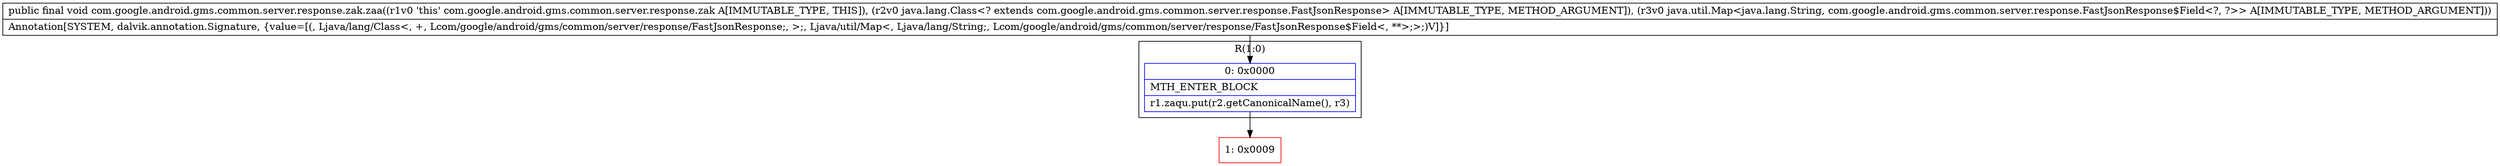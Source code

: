 digraph "CFG forcom.google.android.gms.common.server.response.zak.zaa(Ljava\/lang\/Class;Ljava\/util\/Map;)V" {
subgraph cluster_Region_690107134 {
label = "R(1:0)";
node [shape=record,color=blue];
Node_0 [shape=record,label="{0\:\ 0x0000|MTH_ENTER_BLOCK\l|r1.zaqu.put(r2.getCanonicalName(), r3)\l}"];
}
Node_1 [shape=record,color=red,label="{1\:\ 0x0009}"];
MethodNode[shape=record,label="{public final void com.google.android.gms.common.server.response.zak.zaa((r1v0 'this' com.google.android.gms.common.server.response.zak A[IMMUTABLE_TYPE, THIS]), (r2v0 java.lang.Class\<? extends com.google.android.gms.common.server.response.FastJsonResponse\> A[IMMUTABLE_TYPE, METHOD_ARGUMENT]), (r3v0 java.util.Map\<java.lang.String, com.google.android.gms.common.server.response.FastJsonResponse$Field\<?, ?\>\> A[IMMUTABLE_TYPE, METHOD_ARGUMENT]))  | Annotation[SYSTEM, dalvik.annotation.Signature, \{value=[(, Ljava\/lang\/Class\<, +, Lcom\/google\/android\/gms\/common\/server\/response\/FastJsonResponse;, \>;, Ljava\/util\/Map\<, Ljava\/lang\/String;, Lcom\/google\/android\/gms\/common\/server\/response\/FastJsonResponse$Field\<, **\>;\>;)V]\}]\l}"];
MethodNode -> Node_0;
Node_0 -> Node_1;
}

